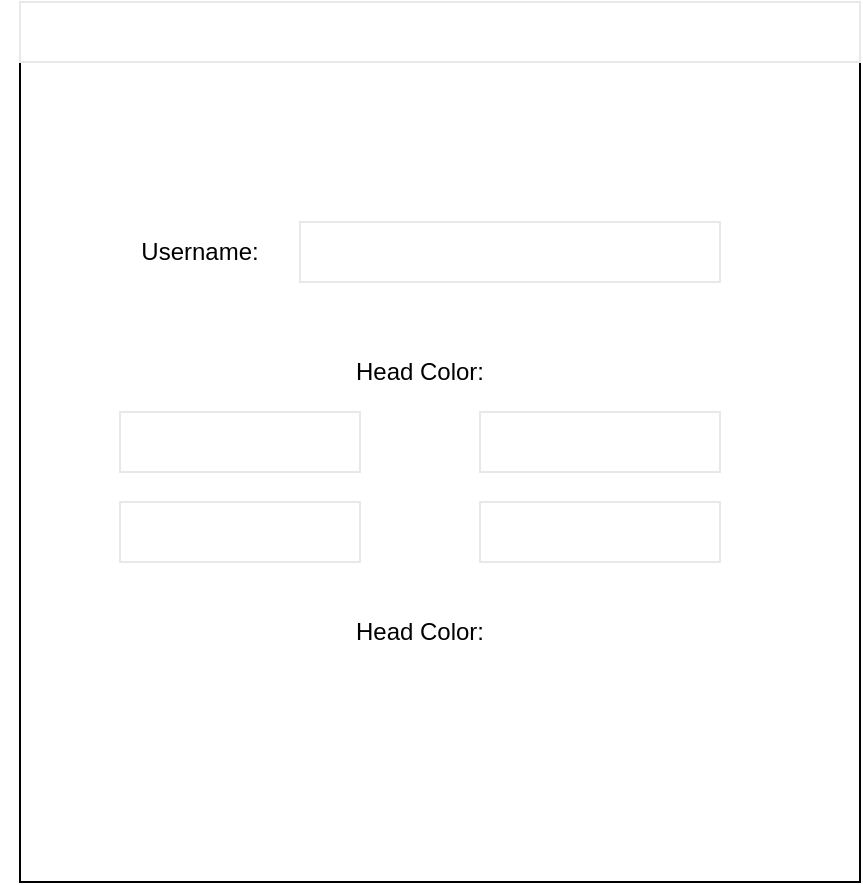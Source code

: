 <mxfile>
    <diagram id="-2IKlDImt2zgSLZHMaVT" name="Page-1">
        <mxGraphModel dx="227" dy="485" grid="1" gridSize="10" guides="1" tooltips="1" connect="1" arrows="1" fold="1" page="1" pageScale="1" pageWidth="850" pageHeight="1100" math="0" shadow="0">
            <root>
                <mxCell id="0"/>
                <mxCell id="1" parent="0"/>
                <mxCell id="2" value="" style="whiteSpace=wrap;html=1;" vertex="1" parent="1">
                    <mxGeometry x="130" y="80" width="420" height="440" as="geometry"/>
                </mxCell>
                <mxCell id="3" value="" style="whiteSpace=wrap;html=1;strokeColor=#E8E8E8;fillColor=#FFFFFF;" vertex="1" parent="1">
                    <mxGeometry x="130" y="80" width="420" height="30" as="geometry"/>
                </mxCell>
                <mxCell id="8" value="Username:" style="text;strokeColor=none;align=center;fillColor=none;html=1;verticalAlign=middle;whiteSpace=wrap;rounded=0;" vertex="1" parent="1">
                    <mxGeometry x="120" y="190" width="200" height="30" as="geometry"/>
                </mxCell>
                <mxCell id="9" value="" style="whiteSpace=wrap;html=1;strokeColor=#E8E8E8;fillColor=#FFFFFF;" vertex="1" parent="1">
                    <mxGeometry x="270" y="190" width="210" height="30" as="geometry"/>
                </mxCell>
                <mxCell id="10" value="" style="whiteSpace=wrap;html=1;strokeColor=#E8E8E8;fillColor=#FFFFFF;" vertex="1" parent="1">
                    <mxGeometry x="180" y="285" width="120" height="30" as="geometry"/>
                </mxCell>
                <mxCell id="11" value="Head Color:" style="text;strokeColor=none;align=center;fillColor=none;html=1;verticalAlign=middle;whiteSpace=wrap;rounded=0;" vertex="1" parent="1">
                    <mxGeometry x="270" y="250" width="120" height="30" as="geometry"/>
                </mxCell>
                <mxCell id="14" value="" style="whiteSpace=wrap;html=1;strokeColor=#E8E8E8;fillColor=#FFFFFF;" vertex="1" parent="1">
                    <mxGeometry x="360" y="285" width="120" height="30" as="geometry"/>
                </mxCell>
                <mxCell id="15" value="" style="whiteSpace=wrap;html=1;strokeColor=#E8E8E8;fillColor=#FFFFFF;" vertex="1" parent="1">
                    <mxGeometry x="180" y="330" width="120" height="30" as="geometry"/>
                </mxCell>
                <mxCell id="16" value="" style="whiteSpace=wrap;html=1;strokeColor=#E8E8E8;fillColor=#FFFFFF;" vertex="1" parent="1">
                    <mxGeometry x="360" y="330" width="120" height="30" as="geometry"/>
                </mxCell>
                <mxCell id="17" value="Head Color:" style="text;strokeColor=none;align=center;fillColor=none;html=1;verticalAlign=middle;whiteSpace=wrap;rounded=0;" vertex="1" parent="1">
                    <mxGeometry x="270" y="380" width="120" height="30" as="geometry"/>
                </mxCell>
            </root>
        </mxGraphModel>
    </diagram>
</mxfile>